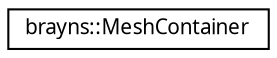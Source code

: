 digraph "Graphical Class Hierarchy"
{
  edge [fontname="Sans",fontsize="10",labelfontname="Sans",labelfontsize="10"];
  node [fontname="Sans",fontsize="10",shape=record];
  rankdir="LR";
  Node1 [label="brayns::MeshContainer",height=0.2,width=0.4,color="black", fillcolor="white", style="filled",URL="$structbrayns_1_1_mesh_container.html",tooltip="structure containing references to triangles, materials and bounding for for all meshes ..."];
}
